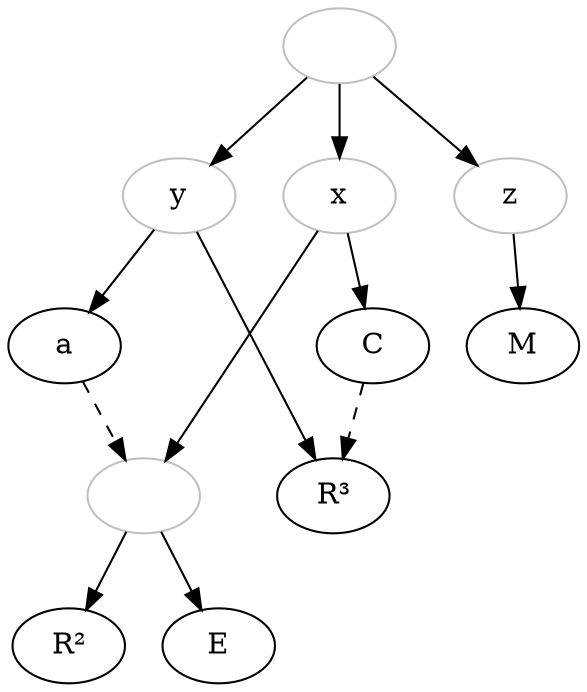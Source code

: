 digraph {
archetype [color="grey", label=" "] ;
x [color="grey"] ;
y [color="grey"] ;
z [color="grey"] ;
R2 [label="R²"] ;
R3 [label="R³"] ;
1[label="", color="grey"];
archetype -> x ;
archetype -> y ;
archetype -> z ;
x -> C ;
x -> 1;
1 -> E ;
1 -> R2 ;
y -> R3 ;
y -> a ;
a->1[style="dashed"] ;
C -> R3 [style="dashed"];
z -> M ;
}



